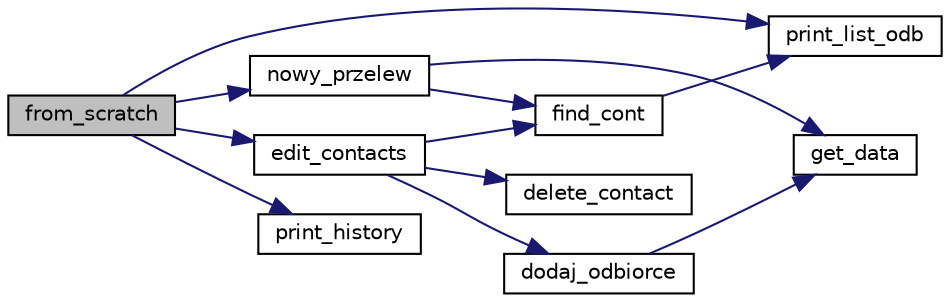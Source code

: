 digraph "from_scratch"
{
  edge [fontname="Helvetica",fontsize="10",labelfontname="Helvetica",labelfontsize="10"];
  node [fontname="Helvetica",fontsize="10",shape=record];
  rankdir="LR";
  Node7 [label="from_scratch",height=0.2,width=0.4,color="black", fillcolor="grey75", style="filled", fontcolor="black"];
  Node7 -> Node8 [color="midnightblue",fontsize="10",style="solid",fontname="Helvetica"];
  Node8 [label="print_list_odb",height=0.2,width=0.4,color="black", fillcolor="white", style="filled",URL="$account_8c.html#a77fe0e8e4902c178121d043c9dbe71c9"];
  Node7 -> Node9 [color="midnightblue",fontsize="10",style="solid",fontname="Helvetica"];
  Node9 [label="print_history",height=0.2,width=0.4,color="black", fillcolor="white", style="filled",URL="$account_8c.html#ae88601bb735c5fea933d47c8c896cb92",tooltip="wyświetla historię operacji "];
  Node7 -> Node10 [color="midnightblue",fontsize="10",style="solid",fontname="Helvetica"];
  Node10 [label="nowy_przelew",height=0.2,width=0.4,color="black", fillcolor="white", style="filled",URL="$account_8c.html#a27e6d45d629e6d46a47a96e55abd9c48",tooltip="robi nowy przelew "];
  Node10 -> Node11 [color="midnightblue",fontsize="10",style="solid",fontname="Helvetica"];
  Node11 [label="find_cont",height=0.2,width=0.4,color="black", fillcolor="white", style="filled",URL="$account_8c.html#adf627d5b54e87d3efdc2a39c42fd7649",tooltip="funkcja pobiera podwójny wskaźnik tylko dlatego, żeby móc... w sumie to chyba wystarczyłby jej jeden ..."];
  Node11 -> Node8 [color="midnightblue",fontsize="10",style="solid",fontname="Helvetica"];
  Node10 -> Node12 [color="midnightblue",fontsize="10",style="solid",fontname="Helvetica"];
  Node12 [label="get_data",height=0.2,width=0.4,color="black", fillcolor="white", style="filled",URL="$account_8c.html#a9692aeffbca9bfe8f04e558098706c33"];
  Node7 -> Node13 [color="midnightblue",fontsize="10",style="solid",fontname="Helvetica"];
  Node13 [label="edit_contacts",height=0.2,width=0.4,color="black", fillcolor="white", style="filled",URL="$account_8c.html#aa7377e0ba4300a90efefb1a96f70d2a6",tooltip="główna funkcja odpowiedzialna za edycję kontaktów "];
  Node13 -> Node11 [color="midnightblue",fontsize="10",style="solid",fontname="Helvetica"];
  Node13 -> Node14 [color="midnightblue",fontsize="10",style="solid",fontname="Helvetica"];
  Node14 [label="delete_contact",height=0.2,width=0.4,color="black", fillcolor="white", style="filled",URL="$account_8c.html#acc76305f6dbdd886b5b67329efdedb80",tooltip="usuwa kontakt z listy jednokierukowej "];
  Node13 -> Node15 [color="midnightblue",fontsize="10",style="solid",fontname="Helvetica"];
  Node15 [label="dodaj_odbiorce",height=0.2,width=0.4,color="black", fillcolor="white", style="filled",URL="$account_8c.html#a2a8121ed2b278d6dd26b547116658ac3"];
  Node15 -> Node12 [color="midnightblue",fontsize="10",style="solid",fontname="Helvetica"];
}
